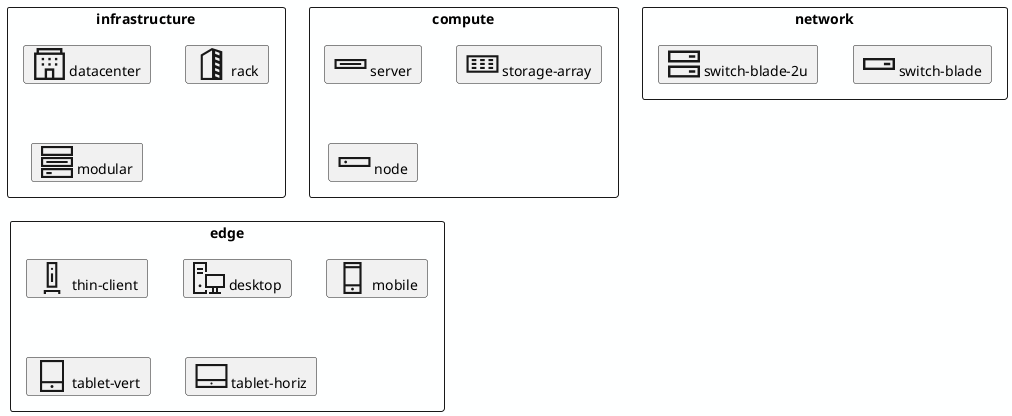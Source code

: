 
@startuml
skinparam backgroundcolor #FEFFFF

sprite storage-array <svg width="32" height="32" viewBox="0 0 32 32">
    <path d="M0 7.2v17.6h32v-17.6zM29.86 22.66h-27.72v-13.32h27.72zM13.64 11.020h4.6v2.12h-4.6zM13.64 14.9h4.6v2.12h-4.6zM13.64 18.86h4.6v2.12h-4.6zM22 11.020h4.6v2.12h-4.6zM22 14.9h4.6v2.12h-4.6zM22 18.86h4.6v2.12h-4.6zM5.24 11.020h4.6v2.12h-4.6zM5.24 14.9h4.6v2.12h-4.6zM5.24 18.86h4.6v2.12h-4.6z"></path>
   </svg>   
sprite server <svg width="32" height="32" viewBox="0 0 32 32">
    <path d="M0 11.040v10h32v-10zM29.86 18.82h-27.72v-5.64h27.72zM5.34 14.94h21.32v2.12h-21.32z"></path>
   </svg>

sprite modular <svg width="32" height="32" viewBox="0 0 32 32">
    <path d="M0 20.96h32v-10h-32zM2.14 13.18h27.72v5.64h-27.72zM0 0v10h32v-10zM29.86 7.78h-27.72v-5.64h27.72zM0 32h32v-10h-32zM2.14 24.22h27.72v5.64h-27.72zM5.34 14.94h21.32v2.12h-21.32zM5.34 26h5.34v2.12h-5.34z"></path>
   </svg>   
   
sprite node <svg width="32" height="32" viewBox="0 0 32 32">
    <path d="M0 11.040v10h32v-10zM29.86 18.82h-27.72v-5.64h27.72zM7.16 17.38c0.762 0 1.38-0.618 1.38-1.38s-0.618-1.38-1.38-1.38c-0.762 0-1.38 0.618-1.38 1.38v0c0 0.762 0.618 1.38 1.38 1.38v0z"></path>
</svg>

sprite rack <svg width="32" height="32" viewBox="0 0 32 32">
    <path d="M16.42 0l-11.2 6.62v25.38h21.58v-28.7zM16.42 29.88h-9.1v-22l9.22-5.5v27.5zM23.84 29.88v0l-4.16-1.6v-2.62l4.24 1.68v2.54zM23.84 24.3l-4.24-1.64v-2.66l4.24 1.68v2.56zM23.84 18.66l-4.18-1.62v-2.62l4.34 1.68v2.56zM23.84 13.040l-4.18-1.62v-2.62l4.34 1.68v2.56zM23.84 7.42l-4.18-1.62v-2.62l4.34 1.68v2.56z"></path>
   </svg> 
sprite datacenter <svg width="32" height="32" viewBox="0 0 32 32">
    <path d="M28.94 4.56v-4.56h-25.88v4.56h-2.5v27.44h30.88v-27.44zM5.44 2.36h21.12v2.18h-21.12zM18.44 29.64h-4.88v-6.94h4.88zM29.060 29.64h-8.26v-9.3h-9.6v9.3h-8.26v-22.72h26.12zM8.22 9.84h2.36v2.36h-2.36zM14.84 9.84h2.36v2.36h-2.36zM21.44 9.84h2.36v2.36h-2.36zM8.22 15.22h2.36v2.38h-2.36zM14.84 15.22h2.36v2.38h-2.36zM21.44 15.22h2.36v2.38h-2.36z"></path>
 
   </svg> 
sprite switch-blade-2u <svg width="32" height="32" viewBox="0 0 32 32">
    <path d="M0 2.5v12h32v-12zM29.56 12h-27.12v-7.060h27.12zM20.92 7.28h6.34v2.44h-6.34zM0 29.5h32v-12h-32zM2.44 20h27.12v7.16h-27.12zM20.92 22.26h6.34v2.44h-6.34z"></path>
   </svg>
sprite switch-blade <svg width="32" height="32" viewBox="0 0 32 32">
     <path d="M0 10v12h32v-12zM29.56 19.6h-27.12v-7.18h27.12zM20.92 14.78h6.34v2.44h-6.34z"></path>
   </svg>
sprite tablet-vert <svg width="32" height="32" viewBox="0 0 32 32">
    <path d="M4 0v32h24v-32zM26 2.14v19.020h-19.88v-19.020zM6.12 29.86v-6.58h19.76v6.58zM17.48 26.52c0 0.817-0.663 1.48-1.48 1.48s-1.48-0.663-1.48-1.48c0-0.817 0.663-1.48 1.48-1.48v0c0.817 0 1.48 0.663 1.48 1.48v0z"></path>
   </svg>   
sprite tablet-horiz <svg width="32" height="32" viewBox="0 0 32 32">
    <path d="M0 4v24h32v-24zM29.86 6.12v12.88h-27.72v-12.88zM2.14 25.88v-4.76h27.72v4.76zM17.060 23.46c0 0.585-0.475 1.060-1.060 1.060s-1.060-0.475-1.060-1.060c0-0.585 0.475-1.060 1.060-1.060v0c0.585 0 1.060 0.475 1.060 1.060v0z"></path>
   </svg>   
sprite thin-client <svg width="32" height="32" viewBox="0 0 32 32">
    <path d="M21.34 0h-10.68v25.78h10.68zM19.2 23.64h-6.4v-21.5h6.42v21.5zM17.080 6.82c0.003 0.030 0.005 0.065 0.005 0.1 0 0.596-0.484 1.080-1.080 1.080-0.002 0-0.003 0-0.005 0h0c-0.619 0-1.12-0.501-1.12-1.12s0.501-1.12 1.12-1.12v0c0 0 0 0 0 0 0.589 0 1.069 0.472 1.080 1.059l0 0.001zM14.94 11.38h2.14v8.62h-2.14zM7.76 28v4h2.24v-2h12.2v2h2.14v-4z"></path>
   </svg> 
sprite server-tower <svg width="32" height="32" viewBox="0 0 32 32">
    <path d="M7.6 0v32h16.8v-32zM22.28 29.86h-12.56v-27.72h12.56zM11.4 4.2h9.2v2.12h-9.2z"></path>
   </svg>
sprite desktop <svg width="32" height="32" viewBox="0 0 32 32">
    <path d="M32 26v-14h-20v14h7v4h-3v2h12v-2h-3v-4zM23 30h-2v-4h2zM14 24v-10h16v10zM8.4 23.8c0 0.773-0.627 1.4-1.4 1.4s-1.4-0.627-1.4-1.4c0-0.773 0.627-1.4 1.4-1.4v0c0.773 0 1.4 0.627 1.4 1.4v0zM4 6h6v2h-6zM12 30h-10v-28h10v8h2v-10h-14v32h14v-4h-2zM4 10h6v2h-6z"></path>
   </svg>   
sprite mobile <svg width="32" height="32" viewBox="0 0 32 32">
    <path d="M6.92 0v32h18.16v-32zM22.92 2.14v2h-13.86v-2zM22.92 6.26v16h-13.86v-16zM9.060 29.86v-5.48h13.88v5.48zM17.4 27.080c0 0.773-0.627 1.4-1.4 1.4s-1.4-0.627-1.4-1.4c0-0.773 0.627-1.4 1.4-1.4v0c0.773 0 1.4 0.627 1.4 1.4v0z"></path>
   </svg>

rectangle infrastructure {
card "<$datacenter> datacenter"
card "<$rack> rack"
card "<$modular> modular"
}

rectangle compute {
card "<$server> server"
card "<$storage-array> storage-array"
card "<$node> node"
}

rectangle network {
card "<$switch-blade> switch-blade"
card "<$switch-blade-2u> switch-blade-2u"
}
rectangle edge {
   card "<$thin-client> thin-client"
   card "<$desktop> desktop"
   card "<$mobile> mobile"
   card "<$tablet-vert> tablet-vert"
   card "<$tablet-horiz> tablet-horiz"
   card "<$mobile> mobile"
   }
@enduml